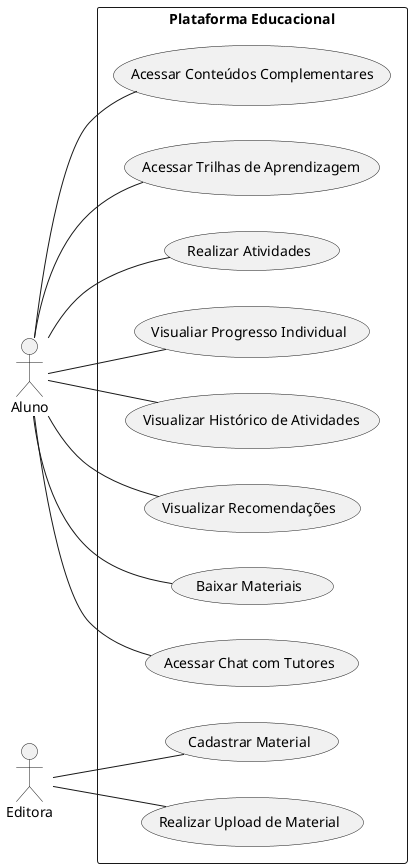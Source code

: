 @startuml
left to right direction

:Aluno: as aluno
:Editora: as editora

rectangle "Plataforma Educacional"{
    (Acessar Conteúdos Complementares) as acessar_conteudos
    (Acessar Trilhas de Aprendizagem) as acessar_trilhas
    (Realizar Atividades) as realizar_atividades
    (Visualiar Progresso Individual) as visualizar_progresso
    (Visualizar Histórico de Atividades) as visualizar_historico
    (Visualizar Recomendações) as visualizar_recomendacoes
    (Baixar Materiais) as baixar_materiais
    (Acessar Chat com Tutores) as acessar_chat
    (Cadastrar Material) as cadastrar_material
    (Realizar Upload de Material) as realizar_upload_material
}

aluno -- acessar_conteudos
aluno -- acessar_trilhas
aluno -- realizar_atividades
aluno -- visualizar_progresso
aluno -- visualizar_historico
aluno -- visualizar_recomendacoes
aluno -- baixar_materiais
aluno -- acessar_chat
editora -- cadastrar_material
editora -- realizar_upload_material

@enduml